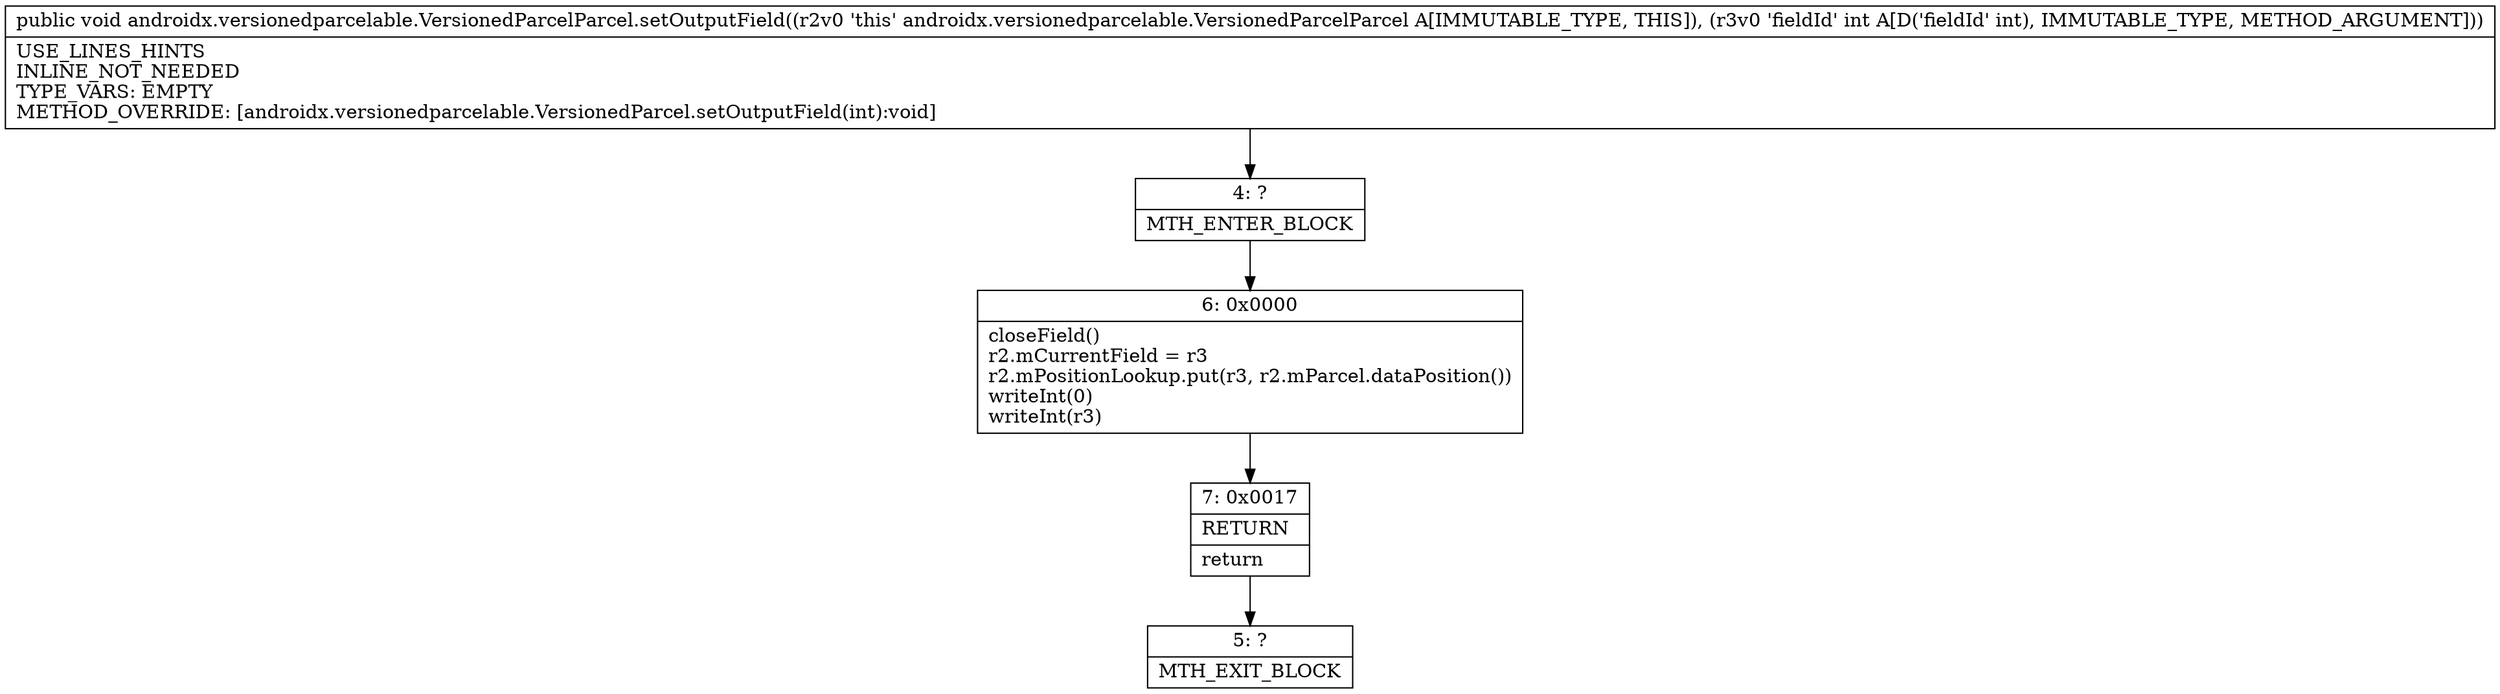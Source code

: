 digraph "CFG forandroidx.versionedparcelable.VersionedParcelParcel.setOutputField(I)V" {
Node_4 [shape=record,label="{4\:\ ?|MTH_ENTER_BLOCK\l}"];
Node_6 [shape=record,label="{6\:\ 0x0000|closeField()\lr2.mCurrentField = r3\lr2.mPositionLookup.put(r3, r2.mParcel.dataPosition())\lwriteInt(0)\lwriteInt(r3)\l}"];
Node_7 [shape=record,label="{7\:\ 0x0017|RETURN\l|return\l}"];
Node_5 [shape=record,label="{5\:\ ?|MTH_EXIT_BLOCK\l}"];
MethodNode[shape=record,label="{public void androidx.versionedparcelable.VersionedParcelParcel.setOutputField((r2v0 'this' androidx.versionedparcelable.VersionedParcelParcel A[IMMUTABLE_TYPE, THIS]), (r3v0 'fieldId' int A[D('fieldId' int), IMMUTABLE_TYPE, METHOD_ARGUMENT]))  | USE_LINES_HINTS\lINLINE_NOT_NEEDED\lTYPE_VARS: EMPTY\lMETHOD_OVERRIDE: [androidx.versionedparcelable.VersionedParcel.setOutputField(int):void]\l}"];
MethodNode -> Node_4;Node_4 -> Node_6;
Node_6 -> Node_7;
Node_7 -> Node_5;
}


